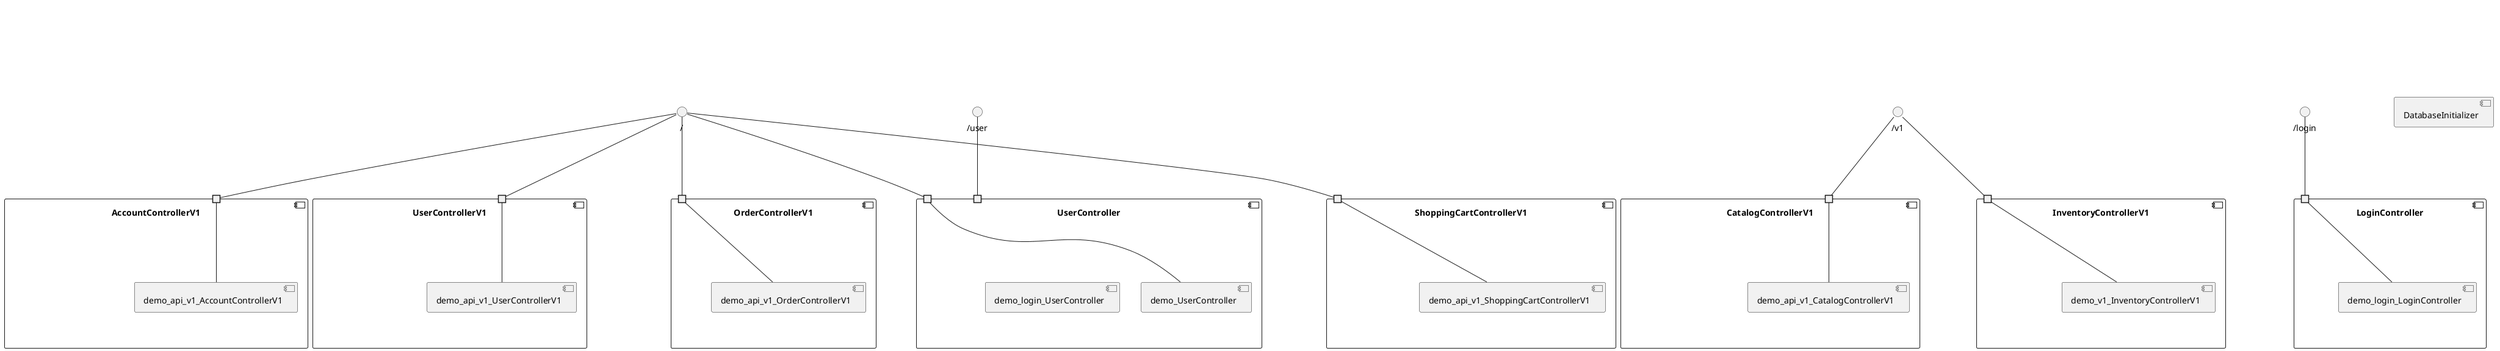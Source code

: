 @startuml
skinparam fixCircleLabelOverlapping true
component "AccountControllerV1\n\n\n\n\n\n" {
[demo_api_v1_AccountControllerV1]
portin " " as AccountControllerV1.requires._
"AccountControllerV1.requires._"--[demo_api_v1_AccountControllerV1]
}
interface "/" as interface._
interface._--"AccountControllerV1.requires._"
component "AccountServiceV1\n\n\n\n\n\n" {
[demo_account_AccountRepository]
[demo_api_v1_AccountServiceV1]
[demo_api_v1_AccountServiceV1]..>[demo_account_AccountRepository] : requires
}
component "CatalogControllerV1\n\n\n\n\n\n" {
[demo_api_v1_CatalogControllerV1]
portin " " as CatalogControllerV1.requires._v1
"CatalogControllerV1.requires._v1"--[demo_api_v1_CatalogControllerV1]
}
interface "/v1" as interface._v1
interface._v1--"CatalogControllerV1.requires._v1"
component "CatalogServiceV1\n\n\n\n\n\n" {
[demo_api_v1_CatalogServiceV1]
[demo_catalog_CatalogInfoRepository]
[demo_api_v1_CatalogServiceV1]..>[demo_catalog_CatalogInfoRepository] : requires
}
component "InventoryControllerV1\n\n\n\n\n\n" {
[demo_v1_InventoryControllerV1]
portin " " as InventoryControllerV1.requires._v1
"InventoryControllerV1.requires._v1"--[demo_v1_InventoryControllerV1]
}
interface "/v1" as interface._v1
interface._v1--"InventoryControllerV1.requires._v1"
component "InventoryServiceV1\n\n\n\n\n\n" {
[demo_v1_InventoryServiceV1]
}
component "LoginController\n\n\n\n\n\n" {
[demo_login_LoginController]
portin " " as LoginController.requires._login
"LoginController.requires._login"--[demo_login_LoginController]
}
interface "/login" as interface._login
interface._login--"LoginController.requires._login"
component "OrderControllerV1\n\n\n\n\n\n" {
[demo_api_v1_OrderControllerV1]
portin " " as OrderControllerV1.requires._
"OrderControllerV1.requires._"--[demo_api_v1_OrderControllerV1]
}
interface "/" as interface._
interface._--"OrderControllerV1.requires._"
component "OrderServiceV1\n\n\n\n\n\n" {
[demo_api_v1_OrderServiceV1]
[demo_order_OrderRepository]
[demo_invoice_InvoiceRepository]
[demo_order_OrderEventRepository]
[demo_config_DatabaseInitializer]
[demo_api_v1_OrderServiceV1]..>[demo_order_OrderEventRepository] : requires
[demo_api_v1_OrderServiceV1]..>[demo_order_OrderRepository] : requires
[demo_config_DatabaseInitializer]..>[demo_order_OrderRepository] : requires
[demo_config_DatabaseInitializer]..>[demo_invoice_InvoiceRepository] : requires
}
component "ShoppingCartControllerV1\n\n\n\n\n\n" {
[demo_api_v1_ShoppingCartControllerV1]
portin " " as ShoppingCartControllerV1.requires._
"ShoppingCartControllerV1.requires._"--[demo_api_v1_ShoppingCartControllerV1]
}
interface "/" as interface._
interface._--"ShoppingCartControllerV1.requires._"
component "ShoppingCartServiceV1\n\n\n\n\n\n" {
[demo_api_v1_ShoppingCartServiceV1]
[demo_cart_CartEventRepository]
[demo_api_v1_ShoppingCartServiceV1]..>[demo_cart_CartEventRepository] : requires
}
component "UserController\n\n\n\n\n\n" {
[demo_login_UserController]
[demo_UserController]
portin " " as UserController.requires._user
portin " " as UserController.requires._
"UserController.requires._"--[demo_UserController]
}
interface "/user" as interface._user
interface._user--"UserController.requires._user"
interface "/" as interface._
interface._--"UserController.requires._"
component "UserControllerV1\n\n\n\n\n\n" {
[demo_api_v1_UserControllerV1]
portin " " as UserControllerV1.requires._
"UserControllerV1.requires._"--[demo_api_v1_UserControllerV1]
}
interface "/" as interface._
interface._--"UserControllerV1.requires._"
component "UserService\n\n\n\n\n\n" {
[demo_UserService]
[demo_UserRepository]
[demo_UserService]..>[demo_UserRepository] : requires
}
component "UserServiceV1\n\n\n\n\n\n" {
[demo_api_v1_UserServiceV1]
[demo_user_UserRepository]
[demo_api_v1_UserServiceV1]..>[demo_user_UserRepository] : requires
}
[DatabaseInitializer]
interface "PagingAndSortingRepository" as interface.PagingAndSortingRepository
interface.PagingAndSortingRepository--[demo_customer_CustomerRepository]
interface "/uaa/v1/me" as interface._uaa_v1_me
[demo_user_UserClientV1]..>interface._uaa_v1_me : requires

@enduml
